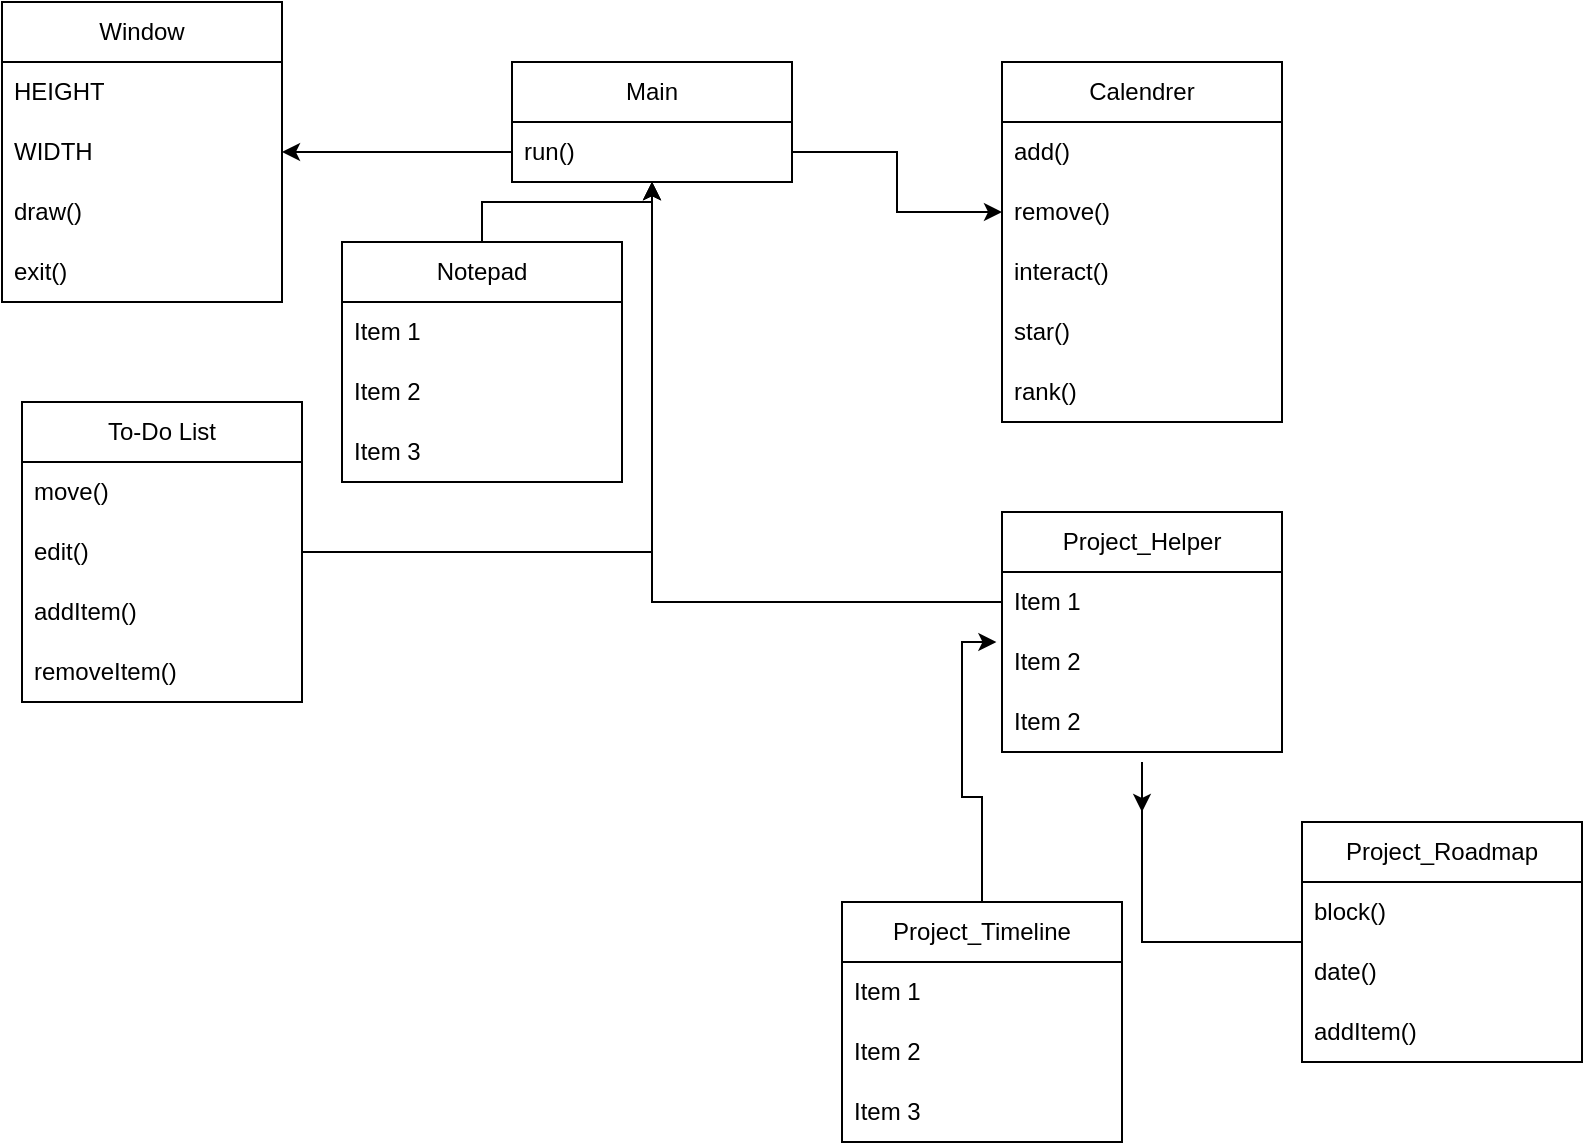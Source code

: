 <mxfile version="22.1.4" type="github">
  <diagram name="Page-1" id="-ros-Ogks_NIRJCC6Nat">
    <mxGraphModel dx="1050" dy="566" grid="1" gridSize="10" guides="1" tooltips="1" connect="1" arrows="1" fold="1" page="1" pageScale="1" pageWidth="850" pageHeight="1100" math="0" shadow="0">
      <root>
        <mxCell id="0" />
        <mxCell id="1" parent="0" />
        <mxCell id="VFOffYB2MSZ4lQjJ_gc8-5" value="Main" style="swimlane;fontStyle=0;childLayout=stackLayout;horizontal=1;startSize=30;horizontalStack=0;resizeParent=1;resizeParentMax=0;resizeLast=0;collapsible=1;marginBottom=0;whiteSpace=wrap;html=1;" parent="1" vertex="1">
          <mxGeometry x="355" y="40" width="140" height="60" as="geometry" />
        </mxCell>
        <mxCell id="VFOffYB2MSZ4lQjJ_gc8-6" value="run()" style="text;strokeColor=none;fillColor=none;align=left;verticalAlign=middle;spacingLeft=4;spacingRight=4;overflow=hidden;points=[[0,0.5],[1,0.5]];portConstraint=eastwest;rotatable=0;whiteSpace=wrap;html=1;" parent="VFOffYB2MSZ4lQjJ_gc8-5" vertex="1">
          <mxGeometry y="30" width="140" height="30" as="geometry" />
        </mxCell>
        <mxCell id="VFOffYB2MSZ4lQjJ_gc8-9" value="Calendrer" style="swimlane;fontStyle=0;childLayout=stackLayout;horizontal=1;startSize=30;horizontalStack=0;resizeParent=1;resizeParentMax=0;resizeLast=0;collapsible=1;marginBottom=0;whiteSpace=wrap;html=1;" parent="1" vertex="1">
          <mxGeometry x="600" y="40" width="140" height="180" as="geometry" />
        </mxCell>
        <mxCell id="VFOffYB2MSZ4lQjJ_gc8-10" value="add()" style="text;strokeColor=none;fillColor=none;align=left;verticalAlign=middle;spacingLeft=4;spacingRight=4;overflow=hidden;points=[[0,0.5],[1,0.5]];portConstraint=eastwest;rotatable=0;whiteSpace=wrap;html=1;" parent="VFOffYB2MSZ4lQjJ_gc8-9" vertex="1">
          <mxGeometry y="30" width="140" height="30" as="geometry" />
        </mxCell>
        <mxCell id="VFOffYB2MSZ4lQjJ_gc8-11" value="remove()" style="text;strokeColor=none;fillColor=none;align=left;verticalAlign=middle;spacingLeft=4;spacingRight=4;overflow=hidden;points=[[0,0.5],[1,0.5]];portConstraint=eastwest;rotatable=0;whiteSpace=wrap;html=1;" parent="VFOffYB2MSZ4lQjJ_gc8-9" vertex="1">
          <mxGeometry y="60" width="140" height="30" as="geometry" />
        </mxCell>
        <mxCell id="TK0hv7WFSRYcWMtsuEbs-2" value="interact()" style="text;strokeColor=none;fillColor=none;align=left;verticalAlign=middle;spacingLeft=4;spacingRight=4;overflow=hidden;points=[[0,0.5],[1,0.5]];portConstraint=eastwest;rotatable=0;whiteSpace=wrap;html=1;" parent="VFOffYB2MSZ4lQjJ_gc8-9" vertex="1">
          <mxGeometry y="90" width="140" height="30" as="geometry" />
        </mxCell>
        <mxCell id="VFOffYB2MSZ4lQjJ_gc8-12" value="star()" style="text;strokeColor=none;fillColor=none;align=left;verticalAlign=middle;spacingLeft=4;spacingRight=4;overflow=hidden;points=[[0,0.5],[1,0.5]];portConstraint=eastwest;rotatable=0;whiteSpace=wrap;html=1;" parent="VFOffYB2MSZ4lQjJ_gc8-9" vertex="1">
          <mxGeometry y="120" width="140" height="30" as="geometry" />
        </mxCell>
        <mxCell id="TK0hv7WFSRYcWMtsuEbs-3" value="rank()" style="text;strokeColor=none;fillColor=none;align=left;verticalAlign=middle;spacingLeft=4;spacingRight=4;overflow=hidden;points=[[0,0.5],[1,0.5]];portConstraint=eastwest;rotatable=0;whiteSpace=wrap;html=1;" parent="VFOffYB2MSZ4lQjJ_gc8-9" vertex="1">
          <mxGeometry y="150" width="140" height="30" as="geometry" />
        </mxCell>
        <mxCell id="VFOffYB2MSZ4lQjJ_gc8-13" value="" style="edgeStyle=orthogonalEdgeStyle;rounded=0;orthogonalLoop=1;jettySize=auto;html=1;" parent="1" source="VFOffYB2MSZ4lQjJ_gc8-6" target="VFOffYB2MSZ4lQjJ_gc8-11" edge="1">
          <mxGeometry relative="1" as="geometry" />
        </mxCell>
        <mxCell id="VFOffYB2MSZ4lQjJ_gc8-19" value="Window" style="swimlane;fontStyle=0;childLayout=stackLayout;horizontal=1;startSize=30;horizontalStack=0;resizeParent=1;resizeParentMax=0;resizeLast=0;collapsible=1;marginBottom=0;whiteSpace=wrap;html=1;" parent="1" vertex="1">
          <mxGeometry x="100" y="10" width="140" height="150" as="geometry" />
        </mxCell>
        <mxCell id="VFOffYB2MSZ4lQjJ_gc8-20" value="HEIGHT" style="text;strokeColor=none;fillColor=none;align=left;verticalAlign=middle;spacingLeft=4;spacingRight=4;overflow=hidden;points=[[0,0.5],[1,0.5]];portConstraint=eastwest;rotatable=0;whiteSpace=wrap;html=1;" parent="VFOffYB2MSZ4lQjJ_gc8-19" vertex="1">
          <mxGeometry y="30" width="140" height="30" as="geometry" />
        </mxCell>
        <mxCell id="VFOffYB2MSZ4lQjJ_gc8-21" value="WIDTH" style="text;strokeColor=none;fillColor=none;align=left;verticalAlign=middle;spacingLeft=4;spacingRight=4;overflow=hidden;points=[[0,0.5],[1,0.5]];portConstraint=eastwest;rotatable=0;whiteSpace=wrap;html=1;" parent="VFOffYB2MSZ4lQjJ_gc8-19" vertex="1">
          <mxGeometry y="60" width="140" height="30" as="geometry" />
        </mxCell>
        <mxCell id="VFOffYB2MSZ4lQjJ_gc8-22" value="draw()" style="text;strokeColor=none;fillColor=none;align=left;verticalAlign=middle;spacingLeft=4;spacingRight=4;overflow=hidden;points=[[0,0.5],[1,0.5]];portConstraint=eastwest;rotatable=0;whiteSpace=wrap;html=1;" parent="VFOffYB2MSZ4lQjJ_gc8-19" vertex="1">
          <mxGeometry y="90" width="140" height="30" as="geometry" />
        </mxCell>
        <mxCell id="VFOffYB2MSZ4lQjJ_gc8-23" value="exit()" style="text;strokeColor=none;fillColor=none;align=left;verticalAlign=middle;spacingLeft=4;spacingRight=4;overflow=hidden;points=[[0,0.5],[1,0.5]];portConstraint=eastwest;rotatable=0;whiteSpace=wrap;html=1;" parent="VFOffYB2MSZ4lQjJ_gc8-19" vertex="1">
          <mxGeometry y="120" width="140" height="30" as="geometry" />
        </mxCell>
        <mxCell id="TK0hv7WFSRYcWMtsuEbs-1" value="" style="edgeStyle=orthogonalEdgeStyle;rounded=0;orthogonalLoop=1;jettySize=auto;html=1;" parent="1" source="VFOffYB2MSZ4lQjJ_gc8-6" target="VFOffYB2MSZ4lQjJ_gc8-21" edge="1">
          <mxGeometry relative="1" as="geometry" />
        </mxCell>
        <mxCell id="bzPcn8huSZvcFv24mVsX-31" style="edgeStyle=orthogonalEdgeStyle;rounded=0;orthogonalLoop=1;jettySize=auto;html=1;" edge="1" parent="1" source="bzPcn8huSZvcFv24mVsX-1" target="VFOffYB2MSZ4lQjJ_gc8-5">
          <mxGeometry relative="1" as="geometry" />
        </mxCell>
        <mxCell id="bzPcn8huSZvcFv24mVsX-1" value="To-Do List" style="swimlane;fontStyle=0;childLayout=stackLayout;horizontal=1;startSize=30;horizontalStack=0;resizeParent=1;resizeParentMax=0;resizeLast=0;collapsible=1;marginBottom=0;whiteSpace=wrap;html=1;" vertex="1" parent="1">
          <mxGeometry x="110" y="210" width="140" height="150" as="geometry" />
        </mxCell>
        <mxCell id="bzPcn8huSZvcFv24mVsX-2" value="move()" style="text;strokeColor=none;fillColor=none;align=left;verticalAlign=middle;spacingLeft=4;spacingRight=4;overflow=hidden;points=[[0,0.5],[1,0.5]];portConstraint=eastwest;rotatable=0;whiteSpace=wrap;html=1;" vertex="1" parent="bzPcn8huSZvcFv24mVsX-1">
          <mxGeometry y="30" width="140" height="30" as="geometry" />
        </mxCell>
        <mxCell id="bzPcn8huSZvcFv24mVsX-3" value="edit()" style="text;strokeColor=none;fillColor=none;align=left;verticalAlign=middle;spacingLeft=4;spacingRight=4;overflow=hidden;points=[[0,0.5],[1,0.5]];portConstraint=eastwest;rotatable=0;whiteSpace=wrap;html=1;" vertex="1" parent="bzPcn8huSZvcFv24mVsX-1">
          <mxGeometry y="60" width="140" height="30" as="geometry" />
        </mxCell>
        <mxCell id="bzPcn8huSZvcFv24mVsX-4" value="addItem()" style="text;strokeColor=none;fillColor=none;align=left;verticalAlign=middle;spacingLeft=4;spacingRight=4;overflow=hidden;points=[[0,0.5],[1,0.5]];portConstraint=eastwest;rotatable=0;whiteSpace=wrap;html=1;" vertex="1" parent="bzPcn8huSZvcFv24mVsX-1">
          <mxGeometry y="90" width="140" height="30" as="geometry" />
        </mxCell>
        <mxCell id="bzPcn8huSZvcFv24mVsX-5" value="removeItem()" style="text;strokeColor=none;fillColor=none;align=left;verticalAlign=middle;spacingLeft=4;spacingRight=4;overflow=hidden;points=[[0,0.5],[1,0.5]];portConstraint=eastwest;rotatable=0;whiteSpace=wrap;html=1;" vertex="1" parent="bzPcn8huSZvcFv24mVsX-1">
          <mxGeometry y="120" width="140" height="30" as="geometry" />
        </mxCell>
        <mxCell id="bzPcn8huSZvcFv24mVsX-7" value="Project_Helper" style="swimlane;fontStyle=0;childLayout=stackLayout;horizontal=1;startSize=30;horizontalStack=0;resizeParent=1;resizeParentMax=0;resizeLast=0;collapsible=1;marginBottom=0;whiteSpace=wrap;html=1;" vertex="1" parent="1">
          <mxGeometry x="600" y="265" width="140" height="120" as="geometry" />
        </mxCell>
        <mxCell id="bzPcn8huSZvcFv24mVsX-8" value="Item 1" style="text;strokeColor=none;fillColor=none;align=left;verticalAlign=middle;spacingLeft=4;spacingRight=4;overflow=hidden;points=[[0,0.5],[1,0.5]];portConstraint=eastwest;rotatable=0;whiteSpace=wrap;html=1;" vertex="1" parent="bzPcn8huSZvcFv24mVsX-7">
          <mxGeometry y="30" width="140" height="30" as="geometry" />
        </mxCell>
        <mxCell id="bzPcn8huSZvcFv24mVsX-22" value="Item 2" style="text;strokeColor=none;fillColor=none;align=left;verticalAlign=middle;spacingLeft=4;spacingRight=4;overflow=hidden;points=[[0,0.5],[1,0.5]];portConstraint=eastwest;rotatable=0;whiteSpace=wrap;html=1;" vertex="1" parent="bzPcn8huSZvcFv24mVsX-7">
          <mxGeometry y="60" width="140" height="30" as="geometry" />
        </mxCell>
        <mxCell id="bzPcn8huSZvcFv24mVsX-9" value="Item 2" style="text;strokeColor=none;fillColor=none;align=left;verticalAlign=middle;spacingLeft=4;spacingRight=4;overflow=hidden;points=[[0,0.5],[1,0.5]];portConstraint=eastwest;rotatable=0;whiteSpace=wrap;html=1;" vertex="1" parent="bzPcn8huSZvcFv24mVsX-7">
          <mxGeometry y="90" width="140" height="30" as="geometry" />
        </mxCell>
        <mxCell id="bzPcn8huSZvcFv24mVsX-11" style="edgeStyle=orthogonalEdgeStyle;rounded=0;orthogonalLoop=1;jettySize=auto;html=1;" edge="1" parent="1" source="bzPcn8huSZvcFv24mVsX-8" target="VFOffYB2MSZ4lQjJ_gc8-5">
          <mxGeometry relative="1" as="geometry" />
        </mxCell>
        <mxCell id="bzPcn8huSZvcFv24mVsX-16" value="" style="edgeStyle=orthogonalEdgeStyle;rounded=0;orthogonalLoop=1;jettySize=auto;html=1;" edge="1" parent="1" source="bzPcn8huSZvcFv24mVsX-12">
          <mxGeometry relative="1" as="geometry">
            <mxPoint x="670" y="415" as="targetPoint" />
            <Array as="points">
              <mxPoint x="670" y="390" />
              <mxPoint x="670" y="390" />
            </Array>
          </mxGeometry>
        </mxCell>
        <mxCell id="bzPcn8huSZvcFv24mVsX-12" value="Project_Roadmap" style="swimlane;fontStyle=0;childLayout=stackLayout;horizontal=1;startSize=30;horizontalStack=0;resizeParent=1;resizeParentMax=0;resizeLast=0;collapsible=1;marginBottom=0;whiteSpace=wrap;html=1;" vertex="1" parent="1">
          <mxGeometry x="750" y="420" width="140" height="120" as="geometry" />
        </mxCell>
        <mxCell id="bzPcn8huSZvcFv24mVsX-13" value="block()" style="text;strokeColor=none;fillColor=none;align=left;verticalAlign=middle;spacingLeft=4;spacingRight=4;overflow=hidden;points=[[0,0.5],[1,0.5]];portConstraint=eastwest;rotatable=0;whiteSpace=wrap;html=1;" vertex="1" parent="bzPcn8huSZvcFv24mVsX-12">
          <mxGeometry y="30" width="140" height="30" as="geometry" />
        </mxCell>
        <mxCell id="bzPcn8huSZvcFv24mVsX-14" value="date()" style="text;strokeColor=none;fillColor=none;align=left;verticalAlign=middle;spacingLeft=4;spacingRight=4;overflow=hidden;points=[[0,0.5],[1,0.5]];portConstraint=eastwest;rotatable=0;whiteSpace=wrap;html=1;" vertex="1" parent="bzPcn8huSZvcFv24mVsX-12">
          <mxGeometry y="60" width="140" height="30" as="geometry" />
        </mxCell>
        <mxCell id="bzPcn8huSZvcFv24mVsX-15" value="addItem()" style="text;strokeColor=none;fillColor=none;align=left;verticalAlign=middle;spacingLeft=4;spacingRight=4;overflow=hidden;points=[[0,0.5],[1,0.5]];portConstraint=eastwest;rotatable=0;whiteSpace=wrap;html=1;" vertex="1" parent="bzPcn8huSZvcFv24mVsX-12">
          <mxGeometry y="90" width="140" height="30" as="geometry" />
        </mxCell>
        <mxCell id="bzPcn8huSZvcFv24mVsX-18" value="Project_Timeline" style="swimlane;fontStyle=0;childLayout=stackLayout;horizontal=1;startSize=30;horizontalStack=0;resizeParent=1;resizeParentMax=0;resizeLast=0;collapsible=1;marginBottom=0;whiteSpace=wrap;html=1;" vertex="1" parent="1">
          <mxGeometry x="520" y="460" width="140" height="120" as="geometry" />
        </mxCell>
        <mxCell id="bzPcn8huSZvcFv24mVsX-19" value="Item 1" style="text;strokeColor=none;fillColor=none;align=left;verticalAlign=middle;spacingLeft=4;spacingRight=4;overflow=hidden;points=[[0,0.5],[1,0.5]];portConstraint=eastwest;rotatable=0;whiteSpace=wrap;html=1;" vertex="1" parent="bzPcn8huSZvcFv24mVsX-18">
          <mxGeometry y="30" width="140" height="30" as="geometry" />
        </mxCell>
        <mxCell id="bzPcn8huSZvcFv24mVsX-20" value="Item 2" style="text;strokeColor=none;fillColor=none;align=left;verticalAlign=middle;spacingLeft=4;spacingRight=4;overflow=hidden;points=[[0,0.5],[1,0.5]];portConstraint=eastwest;rotatable=0;whiteSpace=wrap;html=1;" vertex="1" parent="bzPcn8huSZvcFv24mVsX-18">
          <mxGeometry y="60" width="140" height="30" as="geometry" />
        </mxCell>
        <mxCell id="bzPcn8huSZvcFv24mVsX-21" value="Item 3" style="text;strokeColor=none;fillColor=none;align=left;verticalAlign=middle;spacingLeft=4;spacingRight=4;overflow=hidden;points=[[0,0.5],[1,0.5]];portConstraint=eastwest;rotatable=0;whiteSpace=wrap;html=1;" vertex="1" parent="bzPcn8huSZvcFv24mVsX-18">
          <mxGeometry y="90" width="140" height="30" as="geometry" />
        </mxCell>
        <mxCell id="bzPcn8huSZvcFv24mVsX-23" style="edgeStyle=orthogonalEdgeStyle;rounded=0;orthogonalLoop=1;jettySize=auto;html=1;entryX=-0.02;entryY=0.167;entryDx=0;entryDy=0;entryPerimeter=0;" edge="1" parent="1" source="bzPcn8huSZvcFv24mVsX-18" target="bzPcn8huSZvcFv24mVsX-22">
          <mxGeometry relative="1" as="geometry" />
        </mxCell>
        <mxCell id="bzPcn8huSZvcFv24mVsX-28" style="edgeStyle=orthogonalEdgeStyle;rounded=0;orthogonalLoop=1;jettySize=auto;html=1;" edge="1" parent="1" source="bzPcn8huSZvcFv24mVsX-24" target="VFOffYB2MSZ4lQjJ_gc8-5">
          <mxGeometry relative="1" as="geometry" />
        </mxCell>
        <mxCell id="bzPcn8huSZvcFv24mVsX-24" value="Notepad" style="swimlane;fontStyle=0;childLayout=stackLayout;horizontal=1;startSize=30;horizontalStack=0;resizeParent=1;resizeParentMax=0;resizeLast=0;collapsible=1;marginBottom=0;whiteSpace=wrap;html=1;" vertex="1" parent="1">
          <mxGeometry x="270" y="130" width="140" height="120" as="geometry" />
        </mxCell>
        <mxCell id="bzPcn8huSZvcFv24mVsX-25" value="Item 1" style="text;strokeColor=none;fillColor=none;align=left;verticalAlign=middle;spacingLeft=4;spacingRight=4;overflow=hidden;points=[[0,0.5],[1,0.5]];portConstraint=eastwest;rotatable=0;whiteSpace=wrap;html=1;" vertex="1" parent="bzPcn8huSZvcFv24mVsX-24">
          <mxGeometry y="30" width="140" height="30" as="geometry" />
        </mxCell>
        <mxCell id="bzPcn8huSZvcFv24mVsX-26" value="Item 2" style="text;strokeColor=none;fillColor=none;align=left;verticalAlign=middle;spacingLeft=4;spacingRight=4;overflow=hidden;points=[[0,0.5],[1,0.5]];portConstraint=eastwest;rotatable=0;whiteSpace=wrap;html=1;" vertex="1" parent="bzPcn8huSZvcFv24mVsX-24">
          <mxGeometry y="60" width="140" height="30" as="geometry" />
        </mxCell>
        <mxCell id="bzPcn8huSZvcFv24mVsX-27" value="Item 3" style="text;strokeColor=none;fillColor=none;align=left;verticalAlign=middle;spacingLeft=4;spacingRight=4;overflow=hidden;points=[[0,0.5],[1,0.5]];portConstraint=eastwest;rotatable=0;whiteSpace=wrap;html=1;" vertex="1" parent="bzPcn8huSZvcFv24mVsX-24">
          <mxGeometry y="90" width="140" height="30" as="geometry" />
        </mxCell>
      </root>
    </mxGraphModel>
  </diagram>
</mxfile>

